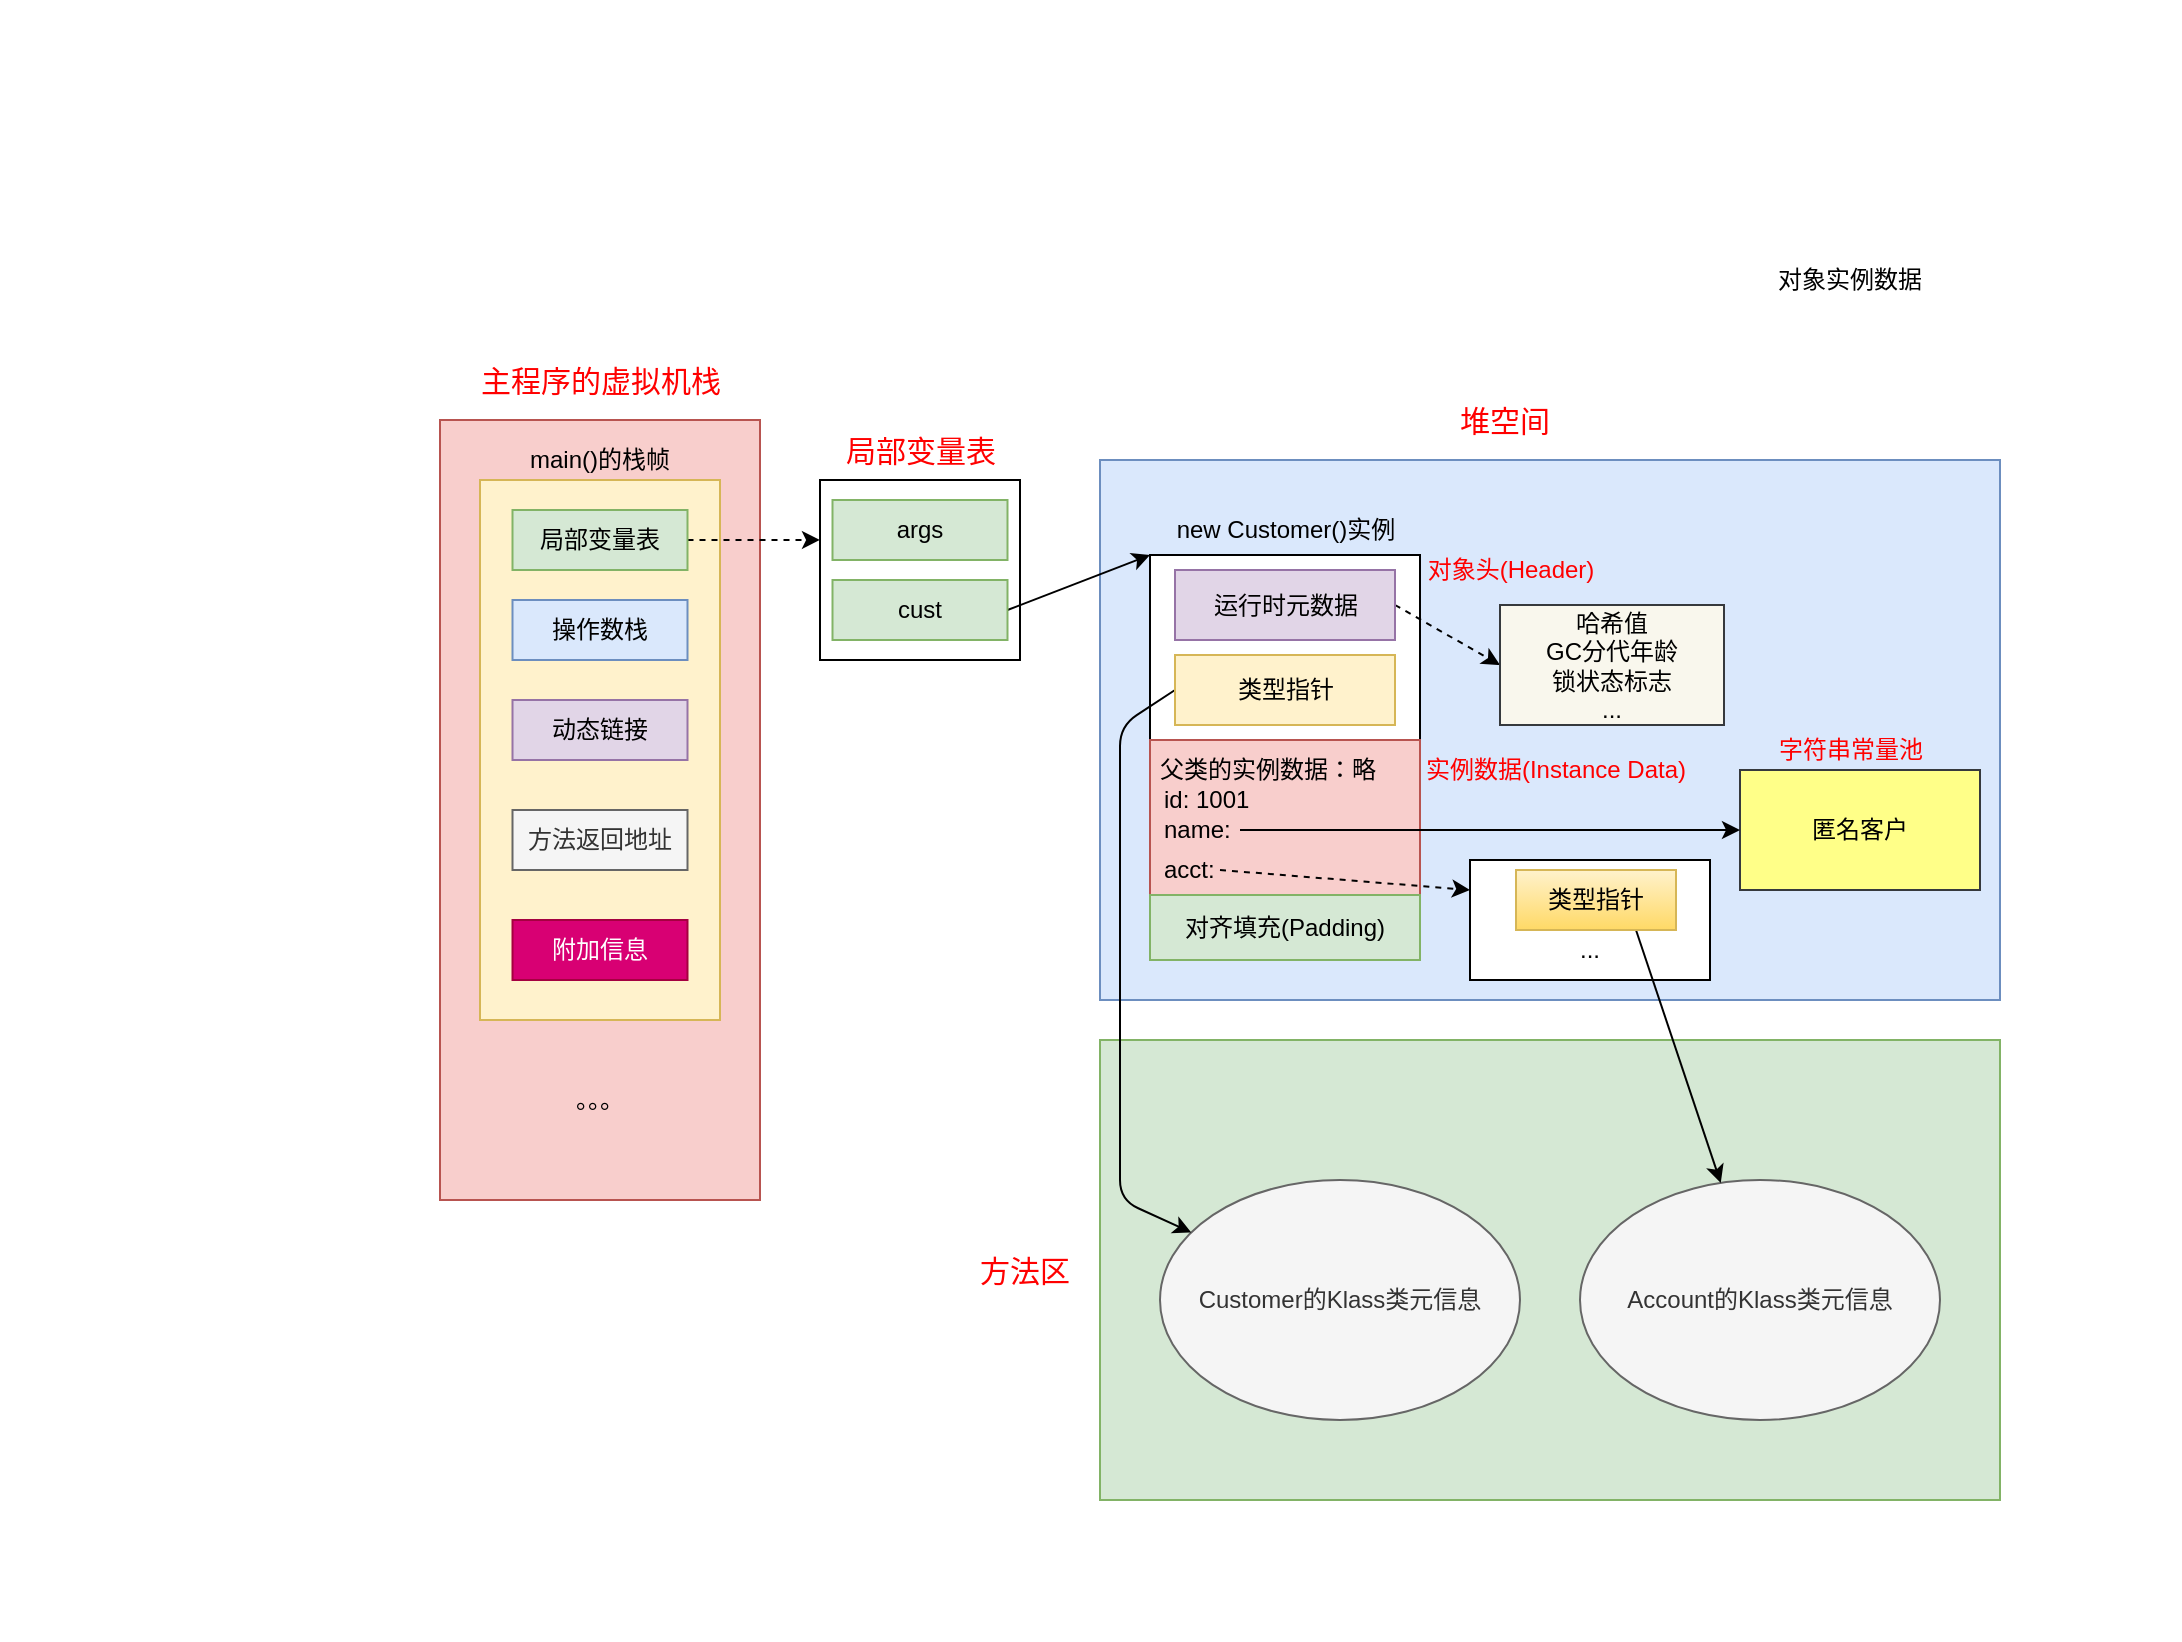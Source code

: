 <mxGraphModel dx="1995" dy="1562" grid="1" gridSize="10" guides="1" tooltips="1" connect="1" arrows="1" fold="1" page="0" pageScale="1" pageWidth="827" pageHeight="1169" math="0" shadow="0"><root><mxCell id="0"/><mxCell id="1" parent="0"/><mxCell id="154" value="" style="whiteSpace=wrap;html=1;strokeColor=none;" parent="1" vertex="1"><mxGeometry x="-880" y="-780" width="1090" height="820" as="geometry"/></mxCell><mxCell id="214" value="" style="rounded=0;whiteSpace=wrap;html=1;strokeColor=#6c8ebf;strokeWidth=1;fillColor=#dae8fc;" parent="1" vertex="1"><mxGeometry x="-330" y="-550" width="450" height="270" as="geometry"/></mxCell><mxCell id="218" value="对象实例数据&lt;br&gt;" style="text;html=1;strokeColor=none;fillColor=none;align=center;verticalAlign=middle;whiteSpace=wrap;rounded=0;" parent="1" vertex="1"><mxGeometry y="-650" width="90" height="20" as="geometry"/></mxCell><mxCell id="219" value="" style="rounded=0;whiteSpace=wrap;html=1;strokeColor=#82b366;strokeWidth=1;fillColor=#d5e8d4;" parent="1" vertex="1"><mxGeometry x="-330" y="-260" width="450" height="230" as="geometry"/></mxCell><mxCell id="221" value="Customer的Klass类元信息" style="ellipse;whiteSpace=wrap;html=1;strokeColor=#666666;strokeWidth=1;fillColor=#f5f5f5;fontColor=#333333;" parent="1" vertex="1"><mxGeometry x="-300" y="-190" width="180" height="120" as="geometry"/></mxCell><mxCell id="225" value="" style="rounded=0;whiteSpace=wrap;html=1;fillColor=#f8cecc;strokeColor=#b85450;" vertex="1" parent="1"><mxGeometry x="-660" y="-570" width="160" height="390" as="geometry"/></mxCell><mxCell id="226" value="&lt;font color=&quot;#ff0000&quot; style=&quot;font-size: 15px&quot;&gt;主程序的虚拟机栈&lt;/font&gt;" style="text;html=1;strokeColor=none;fillColor=none;align=center;verticalAlign=middle;whiteSpace=wrap;rounded=0;" vertex="1" parent="1"><mxGeometry x="-642.5" y="-600" width="125" height="20" as="geometry"/></mxCell><mxCell id="227" value="" style="rounded=0;whiteSpace=wrap;html=1;fillColor=#fff2cc;strokeColor=#d6b656;" vertex="1" parent="1"><mxGeometry x="-640" y="-540" width="120" height="270" as="geometry"/></mxCell><mxCell id="228" value="。。。" style="text;html=1;strokeColor=none;fillColor=none;align=center;verticalAlign=middle;whiteSpace=wrap;rounded=0;" vertex="1" parent="1"><mxGeometry x="-600" y="-240" width="40" height="20" as="geometry"/></mxCell><mxCell id="238" style="edgeStyle=none;html=1;exitX=1;exitY=0.5;exitDx=0;exitDy=0;entryX=0;entryY=0.333;entryDx=0;entryDy=0;entryPerimeter=0;dashed=1;" edge="1" parent="1" source="229" target="235"><mxGeometry relative="1" as="geometry"/></mxCell><mxCell id="229" value="局部变量表" style="rounded=0;whiteSpace=wrap;html=1;fillColor=#d5e8d4;strokeColor=#82b366;" vertex="1" parent="1"><mxGeometry x="-623.75" y="-525" width="87.5" height="30" as="geometry"/></mxCell><mxCell id="230" value="操作数栈" style="rounded=0;whiteSpace=wrap;html=1;fillColor=#dae8fc;strokeColor=#6c8ebf;" vertex="1" parent="1"><mxGeometry x="-623.75" y="-480" width="87.5" height="30" as="geometry"/></mxCell><mxCell id="231" value="动态链接" style="rounded=0;whiteSpace=wrap;html=1;fillColor=#e1d5e7;strokeColor=#9673a6;" vertex="1" parent="1"><mxGeometry x="-623.75" y="-430" width="87.5" height="30" as="geometry"/></mxCell><mxCell id="232" value="方法返回地址" style="rounded=0;whiteSpace=wrap;html=1;fillColor=#f5f5f5;strokeColor=#666666;fontColor=#333333;" vertex="1" parent="1"><mxGeometry x="-623.75" y="-375" width="87.5" height="30" as="geometry"/></mxCell><mxCell id="233" value="附加信息" style="rounded=0;whiteSpace=wrap;html=1;fillColor=#d80073;strokeColor=#A50040;fontColor=#ffffff;" vertex="1" parent="1"><mxGeometry x="-623.75" y="-320" width="87.5" height="30" as="geometry"/></mxCell><mxCell id="234" value="main()的栈帧" style="text;html=1;strokeColor=none;fillColor=none;align=center;verticalAlign=middle;whiteSpace=wrap;rounded=0;" vertex="1" parent="1"><mxGeometry x="-620" y="-560" width="80" height="20" as="geometry"/></mxCell><mxCell id="235" value="" style="rounded=0;whiteSpace=wrap;html=1;" vertex="1" parent="1"><mxGeometry x="-470" y="-540" width="100" height="90" as="geometry"/></mxCell><mxCell id="236" value="args" style="rounded=0;whiteSpace=wrap;html=1;fillColor=#d5e8d4;strokeColor=#82b366;" vertex="1" parent="1"><mxGeometry x="-463.75" y="-530" width="87.5" height="30" as="geometry"/></mxCell><mxCell id="250" style="edgeStyle=none;html=1;exitX=1;exitY=0.5;exitDx=0;exitDy=0;entryX=0;entryY=0;entryDx=0;entryDy=0;" edge="1" parent="1" source="237" target="243"><mxGeometry relative="1" as="geometry"/></mxCell><mxCell id="237" value="cust" style="rounded=0;whiteSpace=wrap;html=1;fillColor=#d5e8d4;strokeColor=#82b366;" vertex="1" parent="1"><mxGeometry x="-463.75" y="-490" width="87.5" height="30" as="geometry"/></mxCell><mxCell id="239" value="&lt;font color=&quot;#ff0000&quot;&gt;&lt;span style=&quot;font-size: 15px&quot;&gt;局部变量表&lt;/span&gt;&lt;/font&gt;" style="text;html=1;strokeColor=none;fillColor=none;align=center;verticalAlign=middle;whiteSpace=wrap;rounded=0;" vertex="1" parent="1"><mxGeometry x="-482" y="-565" width="125" height="20" as="geometry"/></mxCell><mxCell id="240" value="Account的Klass类元信息" style="ellipse;whiteSpace=wrap;html=1;strokeColor=#666666;strokeWidth=1;fillColor=#f5f5f5;fontColor=#333333;" vertex="1" parent="1"><mxGeometry x="-90" y="-190" width="180" height="120" as="geometry"/></mxCell><mxCell id="242" value="&lt;font color=&quot;#ff0000&quot;&gt;&lt;span style=&quot;font-size: 15px&quot;&gt;方法区&lt;/span&gt;&lt;/font&gt;" style="text;html=1;strokeColor=none;fillColor=none;align=center;verticalAlign=middle;whiteSpace=wrap;rounded=0;" vertex="1" parent="1"><mxGeometry x="-430" y="-155" width="125" height="20" as="geometry"/></mxCell><mxCell id="243" value="" style="rounded=0;whiteSpace=wrap;html=1;" vertex="1" parent="1"><mxGeometry x="-305" y="-502.5" width="135" height="92.5" as="geometry"/></mxCell><mxCell id="253" style="edgeStyle=none;html=1;exitX=1;exitY=0.5;exitDx=0;exitDy=0;entryX=0;entryY=0.5;entryDx=0;entryDy=0;dashed=1;" edge="1" parent="1" source="244" target="252"><mxGeometry relative="1" as="geometry"/></mxCell><mxCell id="244" value="运行时元数据" style="rounded=0;whiteSpace=wrap;html=1;fillColor=#e1d5e7;strokeColor=#9673a6;" vertex="1" parent="1"><mxGeometry x="-292.5" y="-495" width="110" height="35" as="geometry"/></mxCell><mxCell id="268" style="edgeStyle=none;html=1;exitX=0;exitY=0.5;exitDx=0;exitDy=0;" edge="1" parent="1" source="245" target="221"><mxGeometry relative="1" as="geometry"><Array as="points"><mxPoint x="-320" y="-417"/><mxPoint x="-320" y="-180"/></Array></mxGeometry></mxCell><mxCell id="245" value="类型指针" style="rounded=0;whiteSpace=wrap;html=1;fillColor=#fff2cc;strokeColor=#d6b656;" vertex="1" parent="1"><mxGeometry x="-292.5" y="-452.5" width="110" height="35" as="geometry"/></mxCell><mxCell id="246" value="" style="rounded=0;whiteSpace=wrap;html=1;fillColor=#f8cecc;strokeColor=#b85450;" vertex="1" parent="1"><mxGeometry x="-305" y="-410" width="135" height="80" as="geometry"/></mxCell><mxCell id="247" value="&lt;font color=&quot;#ff0000&quot;&gt;&lt;span style=&quot;font-size: 15px&quot;&gt;堆空间&lt;/span&gt;&lt;/font&gt;" style="text;html=1;strokeColor=none;fillColor=none;align=center;verticalAlign=middle;whiteSpace=wrap;rounded=0;" vertex="1" parent="1"><mxGeometry x="-190" y="-580" width="125" height="20" as="geometry"/></mxCell><mxCell id="248" value="父类的实例数据：略&lt;br&gt;" style="text;html=1;strokeColor=none;fillColor=none;align=left;verticalAlign=middle;whiteSpace=wrap;rounded=0;" vertex="1" parent="1"><mxGeometry x="-302.5" y="-405" width="130" height="20" as="geometry"/></mxCell><mxCell id="249" value="对齐填充(Padding)" style="rounded=0;whiteSpace=wrap;html=1;fillColor=#d5e8d4;strokeColor=#82b366;" vertex="1" parent="1"><mxGeometry x="-305" y="-332.5" width="135" height="32.5" as="geometry"/></mxCell><mxCell id="251" value="new Customer()实例" style="text;html=1;strokeColor=none;fillColor=none;align=center;verticalAlign=middle;whiteSpace=wrap;rounded=0;" vertex="1" parent="1"><mxGeometry x="-297.5" y="-525" width="120" height="20" as="geometry"/></mxCell><mxCell id="252" value="哈希值&lt;br&gt;GC分代年龄&lt;br&gt;锁状态标志&lt;br&gt;..." style="rounded=0;whiteSpace=wrap;html=1;fillColor=#f9f7ed;strokeColor=#36393d;" vertex="1" parent="1"><mxGeometry x="-130" y="-477.5" width="112" height="60" as="geometry"/></mxCell><mxCell id="254" value="&lt;div style=&quot;text-align: left&quot;&gt;&lt;span style=&quot;color: rgb(255 , 0 , 0)&quot;&gt;&lt;font style=&quot;font-size: 12px&quot;&gt;对象头&lt;/font&gt;&lt;/span&gt;&lt;span style=&quot;color: rgb(255 , 0 , 0)&quot;&gt;(Header)&lt;/span&gt;&lt;/div&gt;" style="text;html=1;strokeColor=none;fillColor=none;align=center;verticalAlign=middle;whiteSpace=wrap;rounded=0;" vertex="1" parent="1"><mxGeometry x="-177.5" y="-505" width="105" height="20" as="geometry"/></mxCell><mxCell id="255" value="&lt;div style=&quot;text-align: left&quot;&gt;&lt;span style=&quot;color: rgb(255 , 0 , 0)&quot;&gt;&lt;font style=&quot;font-size: 12px&quot;&gt;实例数据(Instance Data)&lt;/font&gt;&lt;/span&gt;&lt;/div&gt;" style="text;html=1;strokeColor=none;fillColor=none;align=center;verticalAlign=middle;whiteSpace=wrap;rounded=0;" vertex="1" parent="1"><mxGeometry x="-172.5" y="-405" width="140" height="20" as="geometry"/></mxCell><mxCell id="256" value="匿名客户" style="rounded=0;whiteSpace=wrap;html=1;fillColor=#ffff88;strokeColor=#36393d;" vertex="1" parent="1"><mxGeometry x="-10" y="-395" width="120" height="60" as="geometry"/></mxCell><mxCell id="257" value="&lt;font color=&quot;#ff0000&quot; style=&quot;font-size: 12px&quot;&gt;字符串常量池&lt;/font&gt;" style="text;html=1;strokeColor=none;fillColor=none;align=center;verticalAlign=middle;whiteSpace=wrap;rounded=0;" vertex="1" parent="1"><mxGeometry x="-17.5" y="-415" width="125" height="20" as="geometry"/></mxCell><mxCell id="259" value="" style="rounded=0;whiteSpace=wrap;html=1;" vertex="1" parent="1"><mxGeometry x="-145" y="-350" width="120" height="60" as="geometry"/></mxCell><mxCell id="267" style="edgeStyle=none;html=1;exitX=0.75;exitY=1;exitDx=0;exitDy=0;" edge="1" parent="1" source="260" target="240"><mxGeometry relative="1" as="geometry"/></mxCell><mxCell id="260" value="类型指针" style="rounded=0;whiteSpace=wrap;html=1;fillColor=#fff2cc;strokeColor=#d6b656;gradientColor=#ffd966;" vertex="1" parent="1"><mxGeometry x="-122" y="-345" width="80" height="30" as="geometry"/></mxCell><mxCell id="261" value="..." style="text;html=1;strokeColor=none;fillColor=none;align=center;verticalAlign=middle;whiteSpace=wrap;rounded=0;" vertex="1" parent="1"><mxGeometry x="-105" y="-315" width="40" height="20" as="geometry"/></mxCell><mxCell id="262" style="edgeStyle=none;html=1;entryX=0;entryY=0.5;entryDx=0;entryDy=0;exitX=1;exitY=0.5;exitDx=0;exitDy=0;" edge="1" parent="1" source="264" target="256"><mxGeometry relative="1" as="geometry"><mxPoint x="-366.25" y="-465" as="sourcePoint"/><mxPoint x="-295" y="-492.5" as="targetPoint"/></mxGeometry></mxCell><mxCell id="263" value="&lt;span&gt;id: 1001&lt;/span&gt;" style="text;html=1;strokeColor=none;fillColor=none;align=left;verticalAlign=middle;whiteSpace=wrap;rounded=0;" vertex="1" parent="1"><mxGeometry x="-300" y="-390" width="120" height="20" as="geometry"/></mxCell><mxCell id="264" value="&lt;span&gt;name:&lt;/span&gt;" style="text;html=1;strokeColor=none;fillColor=none;align=left;verticalAlign=middle;whiteSpace=wrap;rounded=0;" vertex="1" parent="1"><mxGeometry x="-300" y="-375" width="40" height="20" as="geometry"/></mxCell><mxCell id="266" style="edgeStyle=none;html=1;exitX=1;exitY=0.5;exitDx=0;exitDy=0;entryX=0;entryY=0.25;entryDx=0;entryDy=0;dashed=1;" edge="1" parent="1" source="265" target="259"><mxGeometry relative="1" as="geometry"/></mxCell><mxCell id="265" value="&lt;span&gt;acct:&lt;/span&gt;" style="text;html=1;strokeColor=none;fillColor=none;align=left;verticalAlign=middle;whiteSpace=wrap;rounded=0;" vertex="1" parent="1"><mxGeometry x="-300" y="-355" width="30" height="20" as="geometry"/></mxCell></root></mxGraphModel>